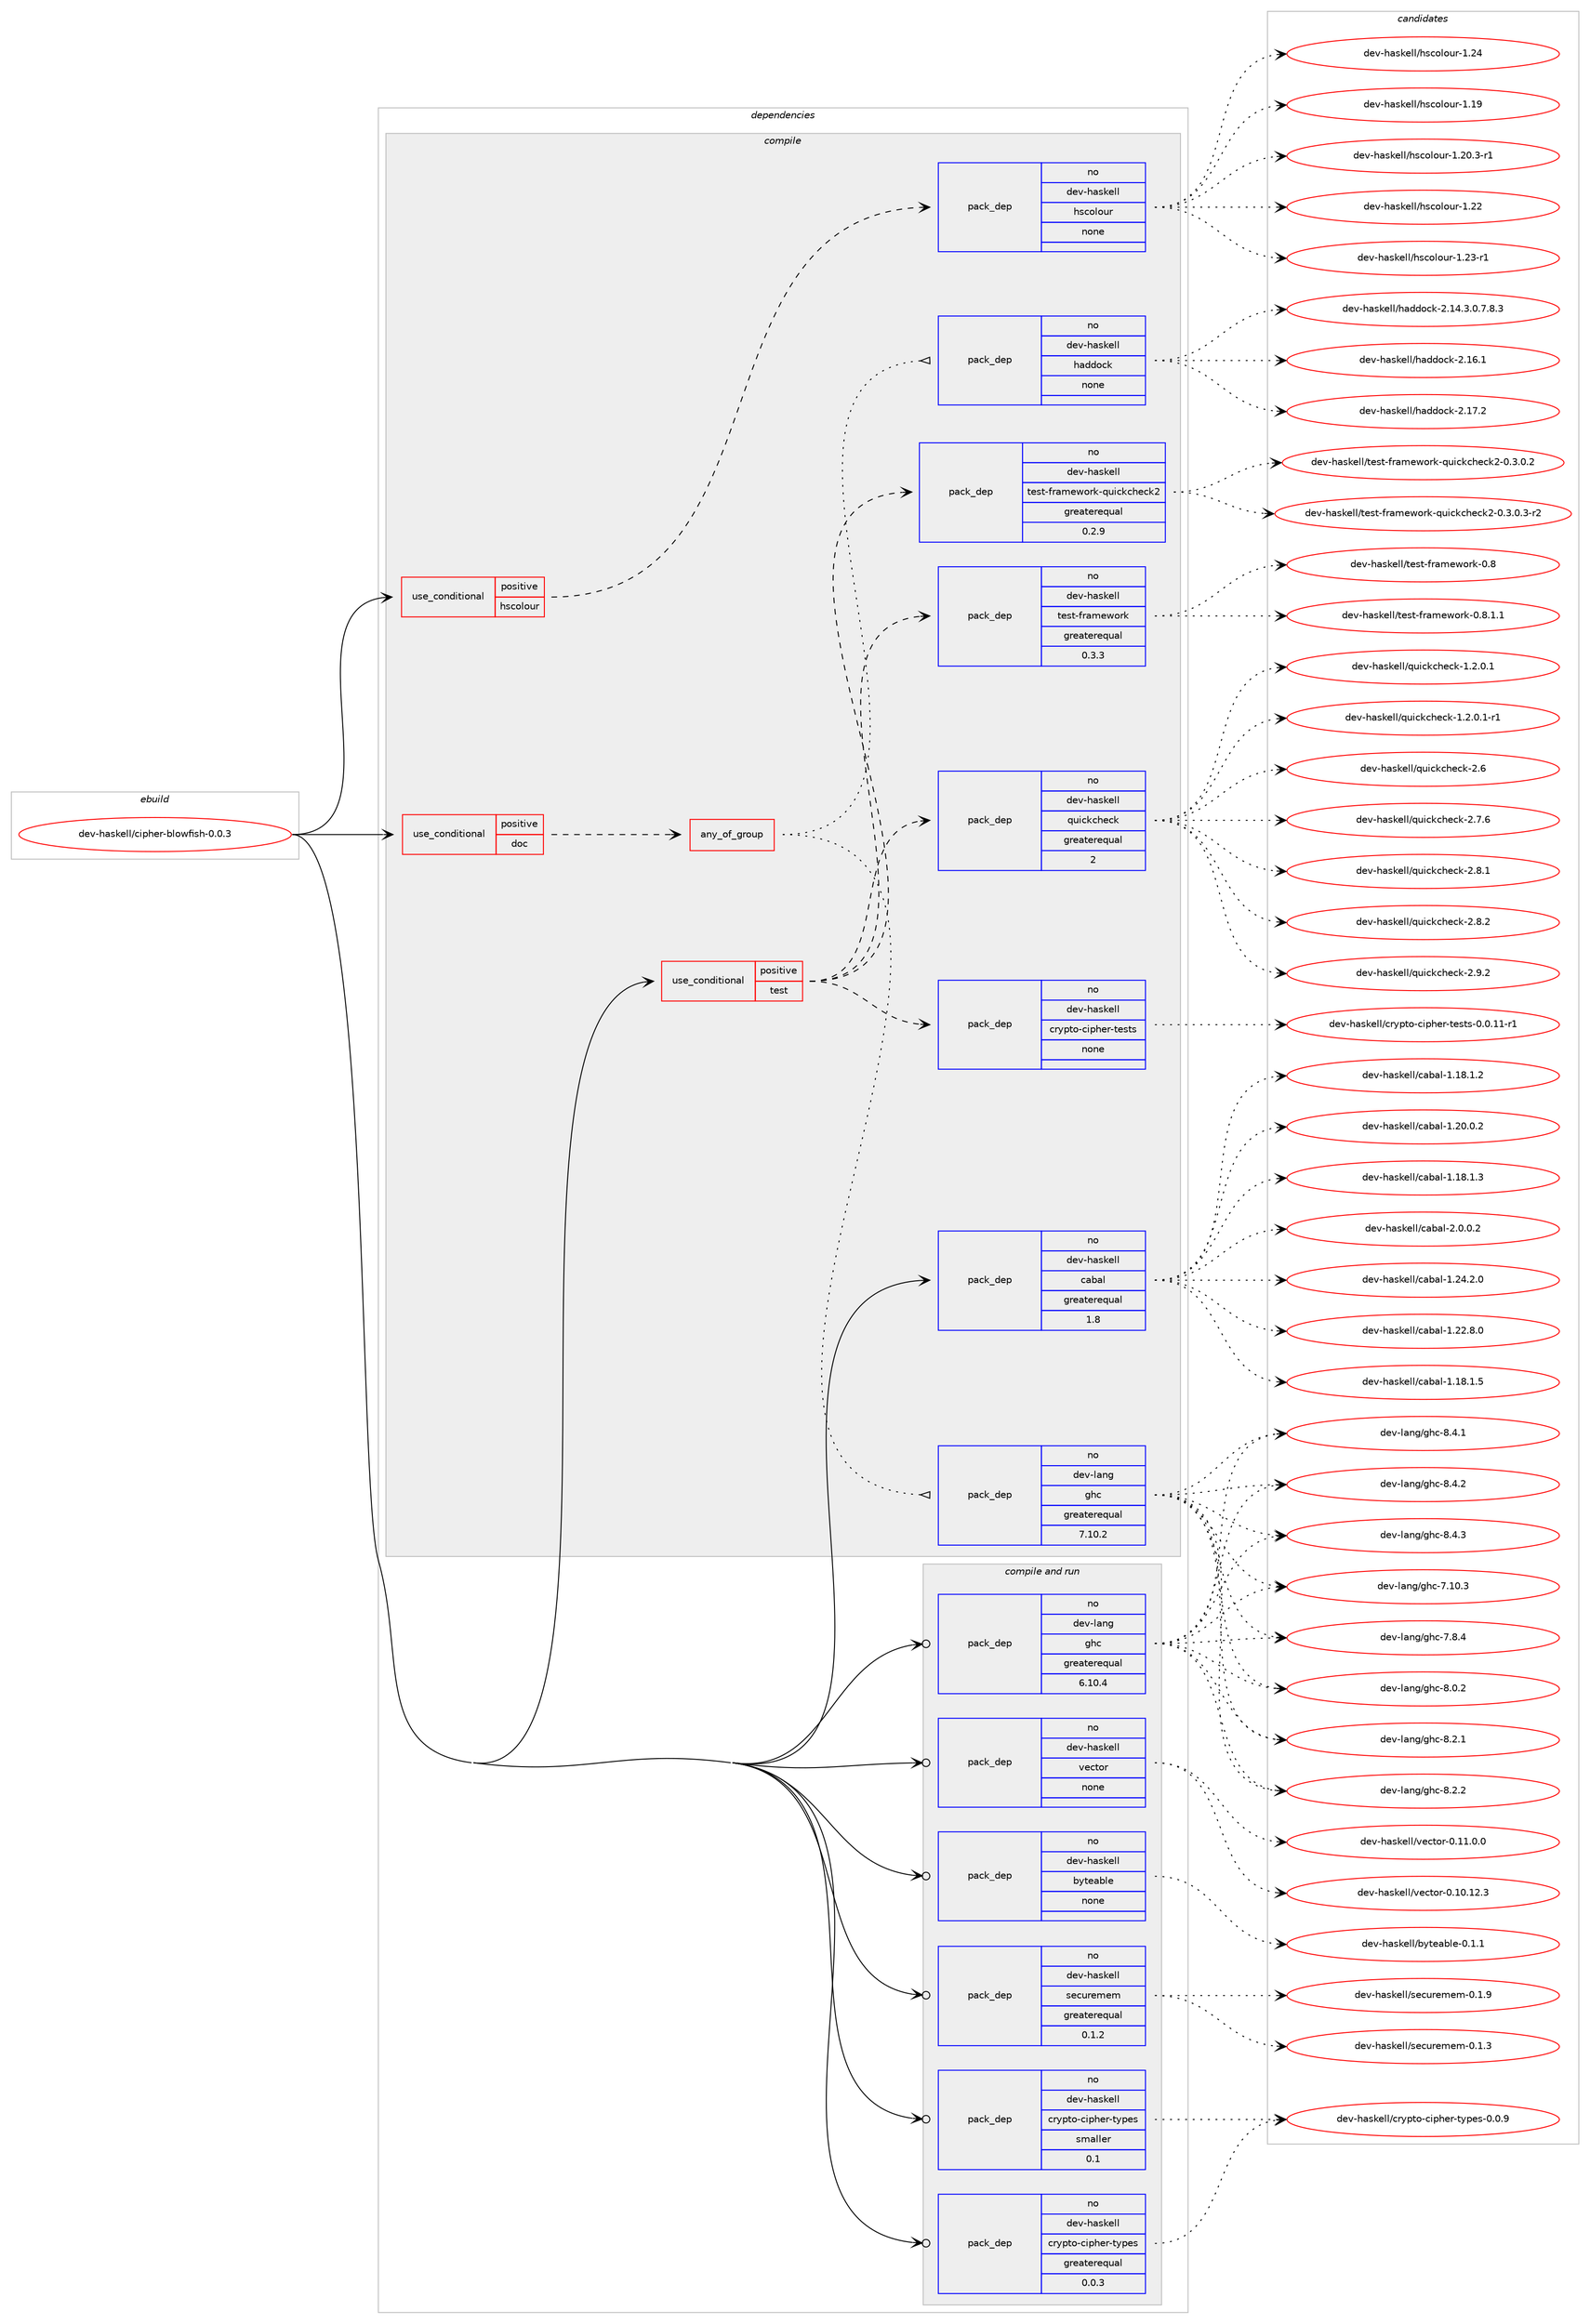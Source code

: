 digraph prolog {

# *************
# Graph options
# *************

newrank=true;
concentrate=true;
compound=true;
graph [rankdir=LR,fontname=Helvetica,fontsize=10,ranksep=1.5];#, ranksep=2.5, nodesep=0.2];
edge  [arrowhead=vee];
node  [fontname=Helvetica,fontsize=10];

# **********
# The ebuild
# **********

subgraph cluster_leftcol {
color=gray;
rank=same;
label=<<i>ebuild</i>>;
id [label="dev-haskell/cipher-blowfish-0.0.3", color=red, width=4, href="../dev-haskell/cipher-blowfish-0.0.3.svg"];
}

# ****************
# The dependencies
# ****************

subgraph cluster_midcol {
color=gray;
label=<<i>dependencies</i>>;
subgraph cluster_compile {
fillcolor="#eeeeee";
style=filled;
label=<<i>compile</i>>;
subgraph cond358948 {
dependency1328545 [label=<<TABLE BORDER="0" CELLBORDER="1" CELLSPACING="0" CELLPADDING="4"><TR><TD ROWSPAN="3" CELLPADDING="10">use_conditional</TD></TR><TR><TD>positive</TD></TR><TR><TD>doc</TD></TR></TABLE>>, shape=none, color=red];
subgraph any20651 {
dependency1328546 [label=<<TABLE BORDER="0" CELLBORDER="1" CELLSPACING="0" CELLPADDING="4"><TR><TD CELLPADDING="10">any_of_group</TD></TR></TABLE>>, shape=none, color=red];subgraph pack948394 {
dependency1328547 [label=<<TABLE BORDER="0" CELLBORDER="1" CELLSPACING="0" CELLPADDING="4" WIDTH="220"><TR><TD ROWSPAN="6" CELLPADDING="30">pack_dep</TD></TR><TR><TD WIDTH="110">no</TD></TR><TR><TD>dev-haskell</TD></TR><TR><TD>haddock</TD></TR><TR><TD>none</TD></TR><TR><TD></TD></TR></TABLE>>, shape=none, color=blue];
}
dependency1328546:e -> dependency1328547:w [weight=20,style="dotted",arrowhead="oinv"];
subgraph pack948395 {
dependency1328548 [label=<<TABLE BORDER="0" CELLBORDER="1" CELLSPACING="0" CELLPADDING="4" WIDTH="220"><TR><TD ROWSPAN="6" CELLPADDING="30">pack_dep</TD></TR><TR><TD WIDTH="110">no</TD></TR><TR><TD>dev-lang</TD></TR><TR><TD>ghc</TD></TR><TR><TD>greaterequal</TD></TR><TR><TD>7.10.2</TD></TR></TABLE>>, shape=none, color=blue];
}
dependency1328546:e -> dependency1328548:w [weight=20,style="dotted",arrowhead="oinv"];
}
dependency1328545:e -> dependency1328546:w [weight=20,style="dashed",arrowhead="vee"];
}
id:e -> dependency1328545:w [weight=20,style="solid",arrowhead="vee"];
subgraph cond358949 {
dependency1328549 [label=<<TABLE BORDER="0" CELLBORDER="1" CELLSPACING="0" CELLPADDING="4"><TR><TD ROWSPAN="3" CELLPADDING="10">use_conditional</TD></TR><TR><TD>positive</TD></TR><TR><TD>hscolour</TD></TR></TABLE>>, shape=none, color=red];
subgraph pack948396 {
dependency1328550 [label=<<TABLE BORDER="0" CELLBORDER="1" CELLSPACING="0" CELLPADDING="4" WIDTH="220"><TR><TD ROWSPAN="6" CELLPADDING="30">pack_dep</TD></TR><TR><TD WIDTH="110">no</TD></TR><TR><TD>dev-haskell</TD></TR><TR><TD>hscolour</TD></TR><TR><TD>none</TD></TR><TR><TD></TD></TR></TABLE>>, shape=none, color=blue];
}
dependency1328549:e -> dependency1328550:w [weight=20,style="dashed",arrowhead="vee"];
}
id:e -> dependency1328549:w [weight=20,style="solid",arrowhead="vee"];
subgraph cond358950 {
dependency1328551 [label=<<TABLE BORDER="0" CELLBORDER="1" CELLSPACING="0" CELLPADDING="4"><TR><TD ROWSPAN="3" CELLPADDING="10">use_conditional</TD></TR><TR><TD>positive</TD></TR><TR><TD>test</TD></TR></TABLE>>, shape=none, color=red];
subgraph pack948397 {
dependency1328552 [label=<<TABLE BORDER="0" CELLBORDER="1" CELLSPACING="0" CELLPADDING="4" WIDTH="220"><TR><TD ROWSPAN="6" CELLPADDING="30">pack_dep</TD></TR><TR><TD WIDTH="110">no</TD></TR><TR><TD>dev-haskell</TD></TR><TR><TD>crypto-cipher-tests</TD></TR><TR><TD>none</TD></TR><TR><TD></TD></TR></TABLE>>, shape=none, color=blue];
}
dependency1328551:e -> dependency1328552:w [weight=20,style="dashed",arrowhead="vee"];
subgraph pack948398 {
dependency1328553 [label=<<TABLE BORDER="0" CELLBORDER="1" CELLSPACING="0" CELLPADDING="4" WIDTH="220"><TR><TD ROWSPAN="6" CELLPADDING="30">pack_dep</TD></TR><TR><TD WIDTH="110">no</TD></TR><TR><TD>dev-haskell</TD></TR><TR><TD>quickcheck</TD></TR><TR><TD>greaterequal</TD></TR><TR><TD>2</TD></TR></TABLE>>, shape=none, color=blue];
}
dependency1328551:e -> dependency1328553:w [weight=20,style="dashed",arrowhead="vee"];
subgraph pack948399 {
dependency1328554 [label=<<TABLE BORDER="0" CELLBORDER="1" CELLSPACING="0" CELLPADDING="4" WIDTH="220"><TR><TD ROWSPAN="6" CELLPADDING="30">pack_dep</TD></TR><TR><TD WIDTH="110">no</TD></TR><TR><TD>dev-haskell</TD></TR><TR><TD>test-framework</TD></TR><TR><TD>greaterequal</TD></TR><TR><TD>0.3.3</TD></TR></TABLE>>, shape=none, color=blue];
}
dependency1328551:e -> dependency1328554:w [weight=20,style="dashed",arrowhead="vee"];
subgraph pack948400 {
dependency1328555 [label=<<TABLE BORDER="0" CELLBORDER="1" CELLSPACING="0" CELLPADDING="4" WIDTH="220"><TR><TD ROWSPAN="6" CELLPADDING="30">pack_dep</TD></TR><TR><TD WIDTH="110">no</TD></TR><TR><TD>dev-haskell</TD></TR><TR><TD>test-framework-quickcheck2</TD></TR><TR><TD>greaterequal</TD></TR><TR><TD>0.2.9</TD></TR></TABLE>>, shape=none, color=blue];
}
dependency1328551:e -> dependency1328555:w [weight=20,style="dashed",arrowhead="vee"];
}
id:e -> dependency1328551:w [weight=20,style="solid",arrowhead="vee"];
subgraph pack948401 {
dependency1328556 [label=<<TABLE BORDER="0" CELLBORDER="1" CELLSPACING="0" CELLPADDING="4" WIDTH="220"><TR><TD ROWSPAN="6" CELLPADDING="30">pack_dep</TD></TR><TR><TD WIDTH="110">no</TD></TR><TR><TD>dev-haskell</TD></TR><TR><TD>cabal</TD></TR><TR><TD>greaterequal</TD></TR><TR><TD>1.8</TD></TR></TABLE>>, shape=none, color=blue];
}
id:e -> dependency1328556:w [weight=20,style="solid",arrowhead="vee"];
}
subgraph cluster_compileandrun {
fillcolor="#eeeeee";
style=filled;
label=<<i>compile and run</i>>;
subgraph pack948402 {
dependency1328557 [label=<<TABLE BORDER="0" CELLBORDER="1" CELLSPACING="0" CELLPADDING="4" WIDTH="220"><TR><TD ROWSPAN="6" CELLPADDING="30">pack_dep</TD></TR><TR><TD WIDTH="110">no</TD></TR><TR><TD>dev-haskell</TD></TR><TR><TD>byteable</TD></TR><TR><TD>none</TD></TR><TR><TD></TD></TR></TABLE>>, shape=none, color=blue];
}
id:e -> dependency1328557:w [weight=20,style="solid",arrowhead="odotvee"];
subgraph pack948403 {
dependency1328558 [label=<<TABLE BORDER="0" CELLBORDER="1" CELLSPACING="0" CELLPADDING="4" WIDTH="220"><TR><TD ROWSPAN="6" CELLPADDING="30">pack_dep</TD></TR><TR><TD WIDTH="110">no</TD></TR><TR><TD>dev-haskell</TD></TR><TR><TD>crypto-cipher-types</TD></TR><TR><TD>greaterequal</TD></TR><TR><TD>0.0.3</TD></TR></TABLE>>, shape=none, color=blue];
}
id:e -> dependency1328558:w [weight=20,style="solid",arrowhead="odotvee"];
subgraph pack948404 {
dependency1328559 [label=<<TABLE BORDER="0" CELLBORDER="1" CELLSPACING="0" CELLPADDING="4" WIDTH="220"><TR><TD ROWSPAN="6" CELLPADDING="30">pack_dep</TD></TR><TR><TD WIDTH="110">no</TD></TR><TR><TD>dev-haskell</TD></TR><TR><TD>crypto-cipher-types</TD></TR><TR><TD>smaller</TD></TR><TR><TD>0.1</TD></TR></TABLE>>, shape=none, color=blue];
}
id:e -> dependency1328559:w [weight=20,style="solid",arrowhead="odotvee"];
subgraph pack948405 {
dependency1328560 [label=<<TABLE BORDER="0" CELLBORDER="1" CELLSPACING="0" CELLPADDING="4" WIDTH="220"><TR><TD ROWSPAN="6" CELLPADDING="30">pack_dep</TD></TR><TR><TD WIDTH="110">no</TD></TR><TR><TD>dev-haskell</TD></TR><TR><TD>securemem</TD></TR><TR><TD>greaterequal</TD></TR><TR><TD>0.1.2</TD></TR></TABLE>>, shape=none, color=blue];
}
id:e -> dependency1328560:w [weight=20,style="solid",arrowhead="odotvee"];
subgraph pack948406 {
dependency1328561 [label=<<TABLE BORDER="0" CELLBORDER="1" CELLSPACING="0" CELLPADDING="4" WIDTH="220"><TR><TD ROWSPAN="6" CELLPADDING="30">pack_dep</TD></TR><TR><TD WIDTH="110">no</TD></TR><TR><TD>dev-haskell</TD></TR><TR><TD>vector</TD></TR><TR><TD>none</TD></TR><TR><TD></TD></TR></TABLE>>, shape=none, color=blue];
}
id:e -> dependency1328561:w [weight=20,style="solid",arrowhead="odotvee"];
subgraph pack948407 {
dependency1328562 [label=<<TABLE BORDER="0" CELLBORDER="1" CELLSPACING="0" CELLPADDING="4" WIDTH="220"><TR><TD ROWSPAN="6" CELLPADDING="30">pack_dep</TD></TR><TR><TD WIDTH="110">no</TD></TR><TR><TD>dev-lang</TD></TR><TR><TD>ghc</TD></TR><TR><TD>greaterequal</TD></TR><TR><TD>6.10.4</TD></TR></TABLE>>, shape=none, color=blue];
}
id:e -> dependency1328562:w [weight=20,style="solid",arrowhead="odotvee"];
}
subgraph cluster_run {
fillcolor="#eeeeee";
style=filled;
label=<<i>run</i>>;
}
}

# **************
# The candidates
# **************

subgraph cluster_choices {
rank=same;
color=gray;
label=<<i>candidates</i>>;

subgraph choice948394 {
color=black;
nodesep=1;
choice1001011184510497115107101108108471049710010011199107455046495246514648465546564651 [label="dev-haskell/haddock-2.14.3.0.7.8.3", color=red, width=4,href="../dev-haskell/haddock-2.14.3.0.7.8.3.svg"];
choice100101118451049711510710110810847104971001001119910745504649544649 [label="dev-haskell/haddock-2.16.1", color=red, width=4,href="../dev-haskell/haddock-2.16.1.svg"];
choice100101118451049711510710110810847104971001001119910745504649554650 [label="dev-haskell/haddock-2.17.2", color=red, width=4,href="../dev-haskell/haddock-2.17.2.svg"];
dependency1328547:e -> choice1001011184510497115107101108108471049710010011199107455046495246514648465546564651:w [style=dotted,weight="100"];
dependency1328547:e -> choice100101118451049711510710110810847104971001001119910745504649544649:w [style=dotted,weight="100"];
dependency1328547:e -> choice100101118451049711510710110810847104971001001119910745504649554650:w [style=dotted,weight="100"];
}
subgraph choice948395 {
color=black;
nodesep=1;
choice1001011184510897110103471031049945554649484651 [label="dev-lang/ghc-7.10.3", color=red, width=4,href="../dev-lang/ghc-7.10.3.svg"];
choice10010111845108971101034710310499455546564652 [label="dev-lang/ghc-7.8.4", color=red, width=4,href="../dev-lang/ghc-7.8.4.svg"];
choice10010111845108971101034710310499455646484650 [label="dev-lang/ghc-8.0.2", color=red, width=4,href="../dev-lang/ghc-8.0.2.svg"];
choice10010111845108971101034710310499455646504649 [label="dev-lang/ghc-8.2.1", color=red, width=4,href="../dev-lang/ghc-8.2.1.svg"];
choice10010111845108971101034710310499455646504650 [label="dev-lang/ghc-8.2.2", color=red, width=4,href="../dev-lang/ghc-8.2.2.svg"];
choice10010111845108971101034710310499455646524649 [label="dev-lang/ghc-8.4.1", color=red, width=4,href="../dev-lang/ghc-8.4.1.svg"];
choice10010111845108971101034710310499455646524650 [label="dev-lang/ghc-8.4.2", color=red, width=4,href="../dev-lang/ghc-8.4.2.svg"];
choice10010111845108971101034710310499455646524651 [label="dev-lang/ghc-8.4.3", color=red, width=4,href="../dev-lang/ghc-8.4.3.svg"];
dependency1328548:e -> choice1001011184510897110103471031049945554649484651:w [style=dotted,weight="100"];
dependency1328548:e -> choice10010111845108971101034710310499455546564652:w [style=dotted,weight="100"];
dependency1328548:e -> choice10010111845108971101034710310499455646484650:w [style=dotted,weight="100"];
dependency1328548:e -> choice10010111845108971101034710310499455646504649:w [style=dotted,weight="100"];
dependency1328548:e -> choice10010111845108971101034710310499455646504650:w [style=dotted,weight="100"];
dependency1328548:e -> choice10010111845108971101034710310499455646524649:w [style=dotted,weight="100"];
dependency1328548:e -> choice10010111845108971101034710310499455646524650:w [style=dotted,weight="100"];
dependency1328548:e -> choice10010111845108971101034710310499455646524651:w [style=dotted,weight="100"];
}
subgraph choice948396 {
color=black;
nodesep=1;
choice100101118451049711510710110810847104115991111081111171144549464957 [label="dev-haskell/hscolour-1.19", color=red, width=4,href="../dev-haskell/hscolour-1.19.svg"];
choice10010111845104971151071011081084710411599111108111117114454946504846514511449 [label="dev-haskell/hscolour-1.20.3-r1", color=red, width=4,href="../dev-haskell/hscolour-1.20.3-r1.svg"];
choice100101118451049711510710110810847104115991111081111171144549465050 [label="dev-haskell/hscolour-1.22", color=red, width=4,href="../dev-haskell/hscolour-1.22.svg"];
choice1001011184510497115107101108108471041159911110811111711445494650514511449 [label="dev-haskell/hscolour-1.23-r1", color=red, width=4,href="../dev-haskell/hscolour-1.23-r1.svg"];
choice100101118451049711510710110810847104115991111081111171144549465052 [label="dev-haskell/hscolour-1.24", color=red, width=4,href="../dev-haskell/hscolour-1.24.svg"];
dependency1328550:e -> choice100101118451049711510710110810847104115991111081111171144549464957:w [style=dotted,weight="100"];
dependency1328550:e -> choice10010111845104971151071011081084710411599111108111117114454946504846514511449:w [style=dotted,weight="100"];
dependency1328550:e -> choice100101118451049711510710110810847104115991111081111171144549465050:w [style=dotted,weight="100"];
dependency1328550:e -> choice1001011184510497115107101108108471041159911110811111711445494650514511449:w [style=dotted,weight="100"];
dependency1328550:e -> choice100101118451049711510710110810847104115991111081111171144549465052:w [style=dotted,weight="100"];
}
subgraph choice948397 {
color=black;
nodesep=1;
choice10010111845104971151071011081084799114121112116111459910511210410111445116101115116115454846484649494511449 [label="dev-haskell/crypto-cipher-tests-0.0.11-r1", color=red, width=4,href="../dev-haskell/crypto-cipher-tests-0.0.11-r1.svg"];
dependency1328552:e -> choice10010111845104971151071011081084799114121112116111459910511210410111445116101115116115454846484649494511449:w [style=dotted,weight="100"];
}
subgraph choice948398 {
color=black;
nodesep=1;
choice1001011184510497115107101108108471131171059910799104101991074549465046484649 [label="dev-haskell/quickcheck-1.2.0.1", color=red, width=4,href="../dev-haskell/quickcheck-1.2.0.1.svg"];
choice10010111845104971151071011081084711311710599107991041019910745494650464846494511449 [label="dev-haskell/quickcheck-1.2.0.1-r1", color=red, width=4,href="../dev-haskell/quickcheck-1.2.0.1-r1.svg"];
choice10010111845104971151071011081084711311710599107991041019910745504654 [label="dev-haskell/quickcheck-2.6", color=red, width=4,href="../dev-haskell/quickcheck-2.6.svg"];
choice100101118451049711510710110810847113117105991079910410199107455046554654 [label="dev-haskell/quickcheck-2.7.6", color=red, width=4,href="../dev-haskell/quickcheck-2.7.6.svg"];
choice100101118451049711510710110810847113117105991079910410199107455046564649 [label="dev-haskell/quickcheck-2.8.1", color=red, width=4,href="../dev-haskell/quickcheck-2.8.1.svg"];
choice100101118451049711510710110810847113117105991079910410199107455046564650 [label="dev-haskell/quickcheck-2.8.2", color=red, width=4,href="../dev-haskell/quickcheck-2.8.2.svg"];
choice100101118451049711510710110810847113117105991079910410199107455046574650 [label="dev-haskell/quickcheck-2.9.2", color=red, width=4,href="../dev-haskell/quickcheck-2.9.2.svg"];
dependency1328553:e -> choice1001011184510497115107101108108471131171059910799104101991074549465046484649:w [style=dotted,weight="100"];
dependency1328553:e -> choice10010111845104971151071011081084711311710599107991041019910745494650464846494511449:w [style=dotted,weight="100"];
dependency1328553:e -> choice10010111845104971151071011081084711311710599107991041019910745504654:w [style=dotted,weight="100"];
dependency1328553:e -> choice100101118451049711510710110810847113117105991079910410199107455046554654:w [style=dotted,weight="100"];
dependency1328553:e -> choice100101118451049711510710110810847113117105991079910410199107455046564649:w [style=dotted,weight="100"];
dependency1328553:e -> choice100101118451049711510710110810847113117105991079910410199107455046564650:w [style=dotted,weight="100"];
dependency1328553:e -> choice100101118451049711510710110810847113117105991079910410199107455046574650:w [style=dotted,weight="100"];
}
subgraph choice948399 {
color=black;
nodesep=1;
choice100101118451049711510710110810847116101115116451021149710910111911111410745484656 [label="dev-haskell/test-framework-0.8", color=red, width=4,href="../dev-haskell/test-framework-0.8.svg"];
choice10010111845104971151071011081084711610111511645102114971091011191111141074548465646494649 [label="dev-haskell/test-framework-0.8.1.1", color=red, width=4,href="../dev-haskell/test-framework-0.8.1.1.svg"];
dependency1328554:e -> choice100101118451049711510710110810847116101115116451021149710910111911111410745484656:w [style=dotted,weight="100"];
dependency1328554:e -> choice10010111845104971151071011081084711610111511645102114971091011191111141074548465646494649:w [style=dotted,weight="100"];
}
subgraph choice948400 {
color=black;
nodesep=1;
choice100101118451049711510710110810847116101115116451021149710910111911111410745113117105991079910410199107504548465146484650 [label="dev-haskell/test-framework-quickcheck2-0.3.0.2", color=red, width=4,href="../dev-haskell/test-framework-quickcheck2-0.3.0.2.svg"];
choice1001011184510497115107101108108471161011151164510211497109101119111114107451131171059910799104101991075045484651464846514511450 [label="dev-haskell/test-framework-quickcheck2-0.3.0.3-r2", color=red, width=4,href="../dev-haskell/test-framework-quickcheck2-0.3.0.3-r2.svg"];
dependency1328555:e -> choice100101118451049711510710110810847116101115116451021149710910111911111410745113117105991079910410199107504548465146484650:w [style=dotted,weight="100"];
dependency1328555:e -> choice1001011184510497115107101108108471161011151164510211497109101119111114107451131171059910799104101991075045484651464846514511450:w [style=dotted,weight="100"];
}
subgraph choice948401 {
color=black;
nodesep=1;
choice10010111845104971151071011081084799979897108454946495646494650 [label="dev-haskell/cabal-1.18.1.2", color=red, width=4,href="../dev-haskell/cabal-1.18.1.2.svg"];
choice10010111845104971151071011081084799979897108454946495646494651 [label="dev-haskell/cabal-1.18.1.3", color=red, width=4,href="../dev-haskell/cabal-1.18.1.3.svg"];
choice10010111845104971151071011081084799979897108454946495646494653 [label="dev-haskell/cabal-1.18.1.5", color=red, width=4,href="../dev-haskell/cabal-1.18.1.5.svg"];
choice10010111845104971151071011081084799979897108454946504846484650 [label="dev-haskell/cabal-1.20.0.2", color=red, width=4,href="../dev-haskell/cabal-1.20.0.2.svg"];
choice10010111845104971151071011081084799979897108454946505046564648 [label="dev-haskell/cabal-1.22.8.0", color=red, width=4,href="../dev-haskell/cabal-1.22.8.0.svg"];
choice10010111845104971151071011081084799979897108454946505246504648 [label="dev-haskell/cabal-1.24.2.0", color=red, width=4,href="../dev-haskell/cabal-1.24.2.0.svg"];
choice100101118451049711510710110810847999798971084550464846484650 [label="dev-haskell/cabal-2.0.0.2", color=red, width=4,href="../dev-haskell/cabal-2.0.0.2.svg"];
dependency1328556:e -> choice10010111845104971151071011081084799979897108454946495646494650:w [style=dotted,weight="100"];
dependency1328556:e -> choice10010111845104971151071011081084799979897108454946495646494651:w [style=dotted,weight="100"];
dependency1328556:e -> choice10010111845104971151071011081084799979897108454946495646494653:w [style=dotted,weight="100"];
dependency1328556:e -> choice10010111845104971151071011081084799979897108454946504846484650:w [style=dotted,weight="100"];
dependency1328556:e -> choice10010111845104971151071011081084799979897108454946505046564648:w [style=dotted,weight="100"];
dependency1328556:e -> choice10010111845104971151071011081084799979897108454946505246504648:w [style=dotted,weight="100"];
dependency1328556:e -> choice100101118451049711510710110810847999798971084550464846484650:w [style=dotted,weight="100"];
}
subgraph choice948402 {
color=black;
nodesep=1;
choice100101118451049711510710110810847981211161019798108101454846494649 [label="dev-haskell/byteable-0.1.1", color=red, width=4,href="../dev-haskell/byteable-0.1.1.svg"];
dependency1328557:e -> choice100101118451049711510710110810847981211161019798108101454846494649:w [style=dotted,weight="100"];
}
subgraph choice948403 {
color=black;
nodesep=1;
choice10010111845104971151071011081084799114121112116111459910511210410111445116121112101115454846484657 [label="dev-haskell/crypto-cipher-types-0.0.9", color=red, width=4,href="../dev-haskell/crypto-cipher-types-0.0.9.svg"];
dependency1328558:e -> choice10010111845104971151071011081084799114121112116111459910511210410111445116121112101115454846484657:w [style=dotted,weight="100"];
}
subgraph choice948404 {
color=black;
nodesep=1;
choice10010111845104971151071011081084799114121112116111459910511210410111445116121112101115454846484657 [label="dev-haskell/crypto-cipher-types-0.0.9", color=red, width=4,href="../dev-haskell/crypto-cipher-types-0.0.9.svg"];
dependency1328559:e -> choice10010111845104971151071011081084799114121112116111459910511210410111445116121112101115454846484657:w [style=dotted,weight="100"];
}
subgraph choice948405 {
color=black;
nodesep=1;
choice10010111845104971151071011081084711510199117114101109101109454846494651 [label="dev-haskell/securemem-0.1.3", color=red, width=4,href="../dev-haskell/securemem-0.1.3.svg"];
choice10010111845104971151071011081084711510199117114101109101109454846494657 [label="dev-haskell/securemem-0.1.9", color=red, width=4,href="../dev-haskell/securemem-0.1.9.svg"];
dependency1328560:e -> choice10010111845104971151071011081084711510199117114101109101109454846494651:w [style=dotted,weight="100"];
dependency1328560:e -> choice10010111845104971151071011081084711510199117114101109101109454846494657:w [style=dotted,weight="100"];
}
subgraph choice948406 {
color=black;
nodesep=1;
choice1001011184510497115107101108108471181019911611111445484649484649504651 [label="dev-haskell/vector-0.10.12.3", color=red, width=4,href="../dev-haskell/vector-0.10.12.3.svg"];
choice10010111845104971151071011081084711810199116111114454846494946484648 [label="dev-haskell/vector-0.11.0.0", color=red, width=4,href="../dev-haskell/vector-0.11.0.0.svg"];
dependency1328561:e -> choice1001011184510497115107101108108471181019911611111445484649484649504651:w [style=dotted,weight="100"];
dependency1328561:e -> choice10010111845104971151071011081084711810199116111114454846494946484648:w [style=dotted,weight="100"];
}
subgraph choice948407 {
color=black;
nodesep=1;
choice1001011184510897110103471031049945554649484651 [label="dev-lang/ghc-7.10.3", color=red, width=4,href="../dev-lang/ghc-7.10.3.svg"];
choice10010111845108971101034710310499455546564652 [label="dev-lang/ghc-7.8.4", color=red, width=4,href="../dev-lang/ghc-7.8.4.svg"];
choice10010111845108971101034710310499455646484650 [label="dev-lang/ghc-8.0.2", color=red, width=4,href="../dev-lang/ghc-8.0.2.svg"];
choice10010111845108971101034710310499455646504649 [label="dev-lang/ghc-8.2.1", color=red, width=4,href="../dev-lang/ghc-8.2.1.svg"];
choice10010111845108971101034710310499455646504650 [label="dev-lang/ghc-8.2.2", color=red, width=4,href="../dev-lang/ghc-8.2.2.svg"];
choice10010111845108971101034710310499455646524649 [label="dev-lang/ghc-8.4.1", color=red, width=4,href="../dev-lang/ghc-8.4.1.svg"];
choice10010111845108971101034710310499455646524650 [label="dev-lang/ghc-8.4.2", color=red, width=4,href="../dev-lang/ghc-8.4.2.svg"];
choice10010111845108971101034710310499455646524651 [label="dev-lang/ghc-8.4.3", color=red, width=4,href="../dev-lang/ghc-8.4.3.svg"];
dependency1328562:e -> choice1001011184510897110103471031049945554649484651:w [style=dotted,weight="100"];
dependency1328562:e -> choice10010111845108971101034710310499455546564652:w [style=dotted,weight="100"];
dependency1328562:e -> choice10010111845108971101034710310499455646484650:w [style=dotted,weight="100"];
dependency1328562:e -> choice10010111845108971101034710310499455646504649:w [style=dotted,weight="100"];
dependency1328562:e -> choice10010111845108971101034710310499455646504650:w [style=dotted,weight="100"];
dependency1328562:e -> choice10010111845108971101034710310499455646524649:w [style=dotted,weight="100"];
dependency1328562:e -> choice10010111845108971101034710310499455646524650:w [style=dotted,weight="100"];
dependency1328562:e -> choice10010111845108971101034710310499455646524651:w [style=dotted,weight="100"];
}
}

}
